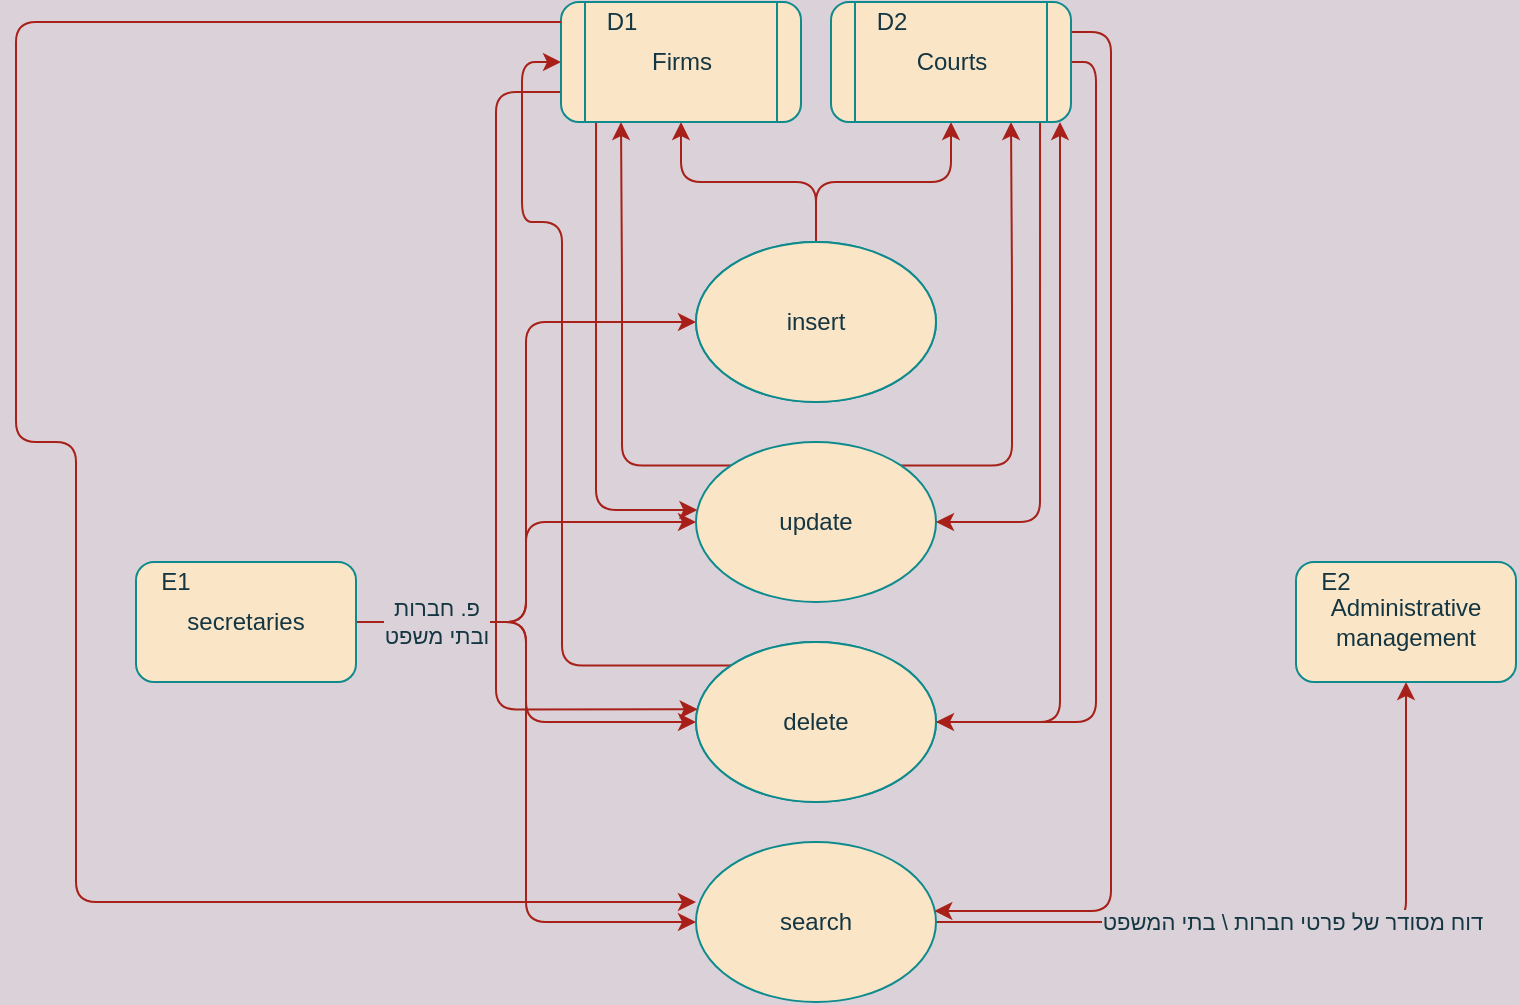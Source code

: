 <mxfile version="14.6.3" type="github">
  <diagram id="aB-qNkzMW7ibg7PPPqlh" name="Page-1">
    <mxGraphModel dx="2035" dy="638" grid="1" gridSize="10" guides="1" tooltips="1" connect="1" arrows="1" fold="1" page="1" pageScale="1" pageWidth="850" pageHeight="1100" background="#DAD2D8" math="0" shadow="0">
      <root>
        <mxCell id="0" />
        <mxCell id="1" parent="0" />
        <mxCell id="MYivDXs3zHwca2FO3UNz-21" style="edgeStyle=orthogonalEdgeStyle;orthogonalLoop=1;jettySize=auto;html=1;entryX=0;entryY=0.5;entryDx=0;entryDy=0;shadow=0;sketch=0;labelBackgroundColor=#DAD2D8;strokeColor=#A8201A;fontColor=#143642;" edge="1" parent="1" source="MYivDXs3zHwca2FO3UNz-1" target="MYivDXs3zHwca2FO3UNz-8">
          <mxGeometry relative="1" as="geometry" />
        </mxCell>
        <mxCell id="MYivDXs3zHwca2FO3UNz-22" style="edgeStyle=orthogonalEdgeStyle;orthogonalLoop=1;jettySize=auto;html=1;exitX=1;exitY=0.5;exitDx=0;exitDy=0;entryX=0;entryY=0.5;entryDx=0;entryDy=0;shadow=0;sketch=0;labelBackgroundColor=#DAD2D8;strokeColor=#A8201A;fontColor=#143642;" edge="1" parent="1" source="MYivDXs3zHwca2FO3UNz-1" target="MYivDXs3zHwca2FO3UNz-9">
          <mxGeometry relative="1" as="geometry" />
        </mxCell>
        <mxCell id="MYivDXs3zHwca2FO3UNz-23" style="edgeStyle=orthogonalEdgeStyle;orthogonalLoop=1;jettySize=auto;html=1;exitX=1;exitY=0.5;exitDx=0;exitDy=0;entryX=0;entryY=0.5;entryDx=0;entryDy=0;shadow=0;sketch=0;labelBackgroundColor=#DAD2D8;strokeColor=#A8201A;fontColor=#143642;" edge="1" parent="1" source="MYivDXs3zHwca2FO3UNz-1" target="MYivDXs3zHwca2FO3UNz-11">
          <mxGeometry relative="1" as="geometry" />
        </mxCell>
        <mxCell id="MYivDXs3zHwca2FO3UNz-24" value="פ. חברות&lt;br&gt;ובתי משפט" style="edgeStyle=orthogonalEdgeStyle;orthogonalLoop=1;jettySize=auto;html=1;exitX=1;exitY=0.5;exitDx=0;exitDy=0;entryX=0;entryY=0.5;entryDx=0;entryDy=0;shadow=0;sketch=0;labelBackgroundColor=#DAD2D8;strokeColor=#A8201A;fontColor=#143642;" edge="1" parent="1" source="MYivDXs3zHwca2FO3UNz-1" target="MYivDXs3zHwca2FO3UNz-12">
          <mxGeometry x="-0.75" relative="1" as="geometry">
            <mxPoint as="offset" />
          </mxGeometry>
        </mxCell>
        <mxCell id="MYivDXs3zHwca2FO3UNz-1" value="secretaries" style="whiteSpace=wrap;html=1;shadow=0;sketch=0;rounded=1;fillColor=#FAE5C7;strokeColor=#0F8B8D;fontColor=#143642;" vertex="1" parent="1">
          <mxGeometry x="-750" y="300" width="110" height="60" as="geometry" />
        </mxCell>
        <mxCell id="MYivDXs3zHwca2FO3UNz-2" value="E1" style="text;html=1;align=center;verticalAlign=middle;whiteSpace=wrap;shadow=0;sketch=0;rounded=1;fontColor=#143642;" vertex="1" parent="1">
          <mxGeometry x="-750" y="300" width="40" height="20" as="geometry" />
        </mxCell>
        <mxCell id="MYivDXs3zHwca2FO3UNz-3" value="insert" style="ellipse;whiteSpace=wrap;html=1;shadow=0;sketch=0;rounded=1;fillColor=#FAE5C7;strokeColor=#0F8B8D;fontColor=#143642;" vertex="1" parent="1">
          <mxGeometry x="-470" y="140" width="120" height="80" as="geometry" />
        </mxCell>
        <mxCell id="MYivDXs3zHwca2FO3UNz-25" style="edgeStyle=orthogonalEdgeStyle;orthogonalLoop=1;jettySize=auto;html=1;entryX=0.5;entryY=1;entryDx=0;entryDy=0;shadow=0;sketch=0;labelBackgroundColor=#DAD2D8;strokeColor=#A8201A;fontColor=#143642;" edge="1" parent="1" source="MYivDXs3zHwca2FO3UNz-8" target="MYivDXs3zHwca2FO3UNz-14">
          <mxGeometry relative="1" as="geometry" />
        </mxCell>
        <mxCell id="MYivDXs3zHwca2FO3UNz-26" style="edgeStyle=orthogonalEdgeStyle;orthogonalLoop=1;jettySize=auto;html=1;entryX=0.5;entryY=1;entryDx=0;entryDy=0;shadow=0;sketch=0;labelBackgroundColor=#DAD2D8;strokeColor=#A8201A;fontColor=#143642;" edge="1" parent="1" source="MYivDXs3zHwca2FO3UNz-8" target="MYivDXs3zHwca2FO3UNz-16">
          <mxGeometry relative="1" as="geometry" />
        </mxCell>
        <mxCell id="MYivDXs3zHwca2FO3UNz-8" value="insert" style="ellipse;whiteSpace=wrap;html=1;shadow=0;sketch=0;rounded=1;fillColor=#FAE5C7;strokeColor=#0F8B8D;fontColor=#143642;" vertex="1" parent="1">
          <mxGeometry x="-470" y="140" width="120" height="80" as="geometry" />
        </mxCell>
        <mxCell id="MYivDXs3zHwca2FO3UNz-27" style="edgeStyle=orthogonalEdgeStyle;orthogonalLoop=1;jettySize=auto;html=1;exitX=0;exitY=0;exitDx=0;exitDy=0;entryX=0.25;entryY=1;entryDx=0;entryDy=0;shadow=0;sketch=0;labelBackgroundColor=#DAD2D8;strokeColor=#A8201A;fontColor=#143642;" edge="1" parent="1" source="MYivDXs3zHwca2FO3UNz-9" target="MYivDXs3zHwca2FO3UNz-14">
          <mxGeometry relative="1" as="geometry">
            <mxPoint x="-500" y="90" as="targetPoint" />
            <Array as="points">
              <mxPoint x="-507" y="252" />
              <mxPoint x="-507" y="160" />
            </Array>
          </mxGeometry>
        </mxCell>
        <mxCell id="MYivDXs3zHwca2FO3UNz-28" style="edgeStyle=orthogonalEdgeStyle;orthogonalLoop=1;jettySize=auto;html=1;exitX=1;exitY=0;exitDx=0;exitDy=0;entryX=0.75;entryY=1;entryDx=0;entryDy=0;shadow=0;sketch=0;labelBackgroundColor=#DAD2D8;strokeColor=#A8201A;fontColor=#143642;" edge="1" parent="1" source="MYivDXs3zHwca2FO3UNz-9" target="MYivDXs3zHwca2FO3UNz-16">
          <mxGeometry relative="1" as="geometry">
            <Array as="points">
              <mxPoint x="-312" y="252" />
              <mxPoint x="-312" y="160" />
            </Array>
          </mxGeometry>
        </mxCell>
        <mxCell id="MYivDXs3zHwca2FO3UNz-9" value="update" style="ellipse;whiteSpace=wrap;html=1;shadow=0;sketch=0;rounded=1;fillColor=#FAE5C7;strokeColor=#0F8B8D;fontColor=#143642;" vertex="1" parent="1">
          <mxGeometry x="-470" y="240" width="120" height="80" as="geometry" />
        </mxCell>
        <mxCell id="MYivDXs3zHwca2FO3UNz-10" value="insert" style="ellipse;whiteSpace=wrap;html=1;shadow=0;sketch=0;rounded=1;fillColor=#FAE5C7;strokeColor=#0F8B8D;fontColor=#143642;" vertex="1" parent="1">
          <mxGeometry x="-470" y="340" width="120" height="80" as="geometry" />
        </mxCell>
        <mxCell id="MYivDXs3zHwca2FO3UNz-31" style="edgeStyle=orthogonalEdgeStyle;orthogonalLoop=1;jettySize=auto;html=1;shadow=0;sketch=0;labelBackgroundColor=#DAD2D8;strokeColor=#A8201A;fontColor=#143642;" edge="1" parent="1" source="MYivDXs3zHwca2FO3UNz-11" target="MYivDXs3zHwca2FO3UNz-16">
          <mxGeometry relative="1" as="geometry">
            <Array as="points">
              <mxPoint x="-288" y="380" />
            </Array>
          </mxGeometry>
        </mxCell>
        <mxCell id="MYivDXs3zHwca2FO3UNz-32" style="edgeStyle=orthogonalEdgeStyle;orthogonalLoop=1;jettySize=auto;html=1;exitX=0;exitY=0;exitDx=0;exitDy=0;entryX=0;entryY=0.5;entryDx=0;entryDy=0;shadow=0;sketch=0;labelBackgroundColor=#DAD2D8;strokeColor=#A8201A;fontColor=#143642;" edge="1" parent="1" source="MYivDXs3zHwca2FO3UNz-11" target="MYivDXs3zHwca2FO3UNz-14">
          <mxGeometry relative="1" as="geometry">
            <Array as="points">
              <mxPoint x="-537" y="352" />
              <mxPoint x="-537" y="130" />
              <mxPoint x="-557" y="130" />
              <mxPoint x="-557" y="50" />
            </Array>
          </mxGeometry>
        </mxCell>
        <mxCell id="MYivDXs3zHwca2FO3UNz-11" value="delete" style="ellipse;whiteSpace=wrap;html=1;shadow=0;sketch=0;rounded=1;fillColor=#FAE5C7;strokeColor=#0F8B8D;fontColor=#143642;" vertex="1" parent="1">
          <mxGeometry x="-470" y="340" width="120" height="80" as="geometry" />
        </mxCell>
        <mxCell id="MYivDXs3zHwca2FO3UNz-38" value="דוח מסודר של פרטי חברות \ בתי המשפט" style="edgeStyle=orthogonalEdgeStyle;orthogonalLoop=1;jettySize=auto;html=1;entryX=0.5;entryY=1;entryDx=0;entryDy=0;shadow=0;sketch=0;labelBackgroundColor=#DAD2D8;strokeColor=#A8201A;fontColor=#143642;" edge="1" parent="1" source="MYivDXs3zHwca2FO3UNz-12" target="MYivDXs3zHwca2FO3UNz-19">
          <mxGeometry relative="1" as="geometry" />
        </mxCell>
        <mxCell id="MYivDXs3zHwca2FO3UNz-12" value="search" style="ellipse;whiteSpace=wrap;html=1;shadow=0;sketch=0;rounded=1;fillColor=#FAE5C7;strokeColor=#0F8B8D;fontColor=#143642;" vertex="1" parent="1">
          <mxGeometry x="-470" y="440" width="120" height="80" as="geometry" />
        </mxCell>
        <mxCell id="MYivDXs3zHwca2FO3UNz-30" style="edgeStyle=orthogonalEdgeStyle;orthogonalLoop=1;jettySize=auto;html=1;exitX=0.146;exitY=1;exitDx=0;exitDy=0;exitPerimeter=0;shadow=0;sketch=0;labelBackgroundColor=#DAD2D8;strokeColor=#A8201A;fontColor=#143642;" edge="1" parent="1" source="MYivDXs3zHwca2FO3UNz-14" target="MYivDXs3zHwca2FO3UNz-9">
          <mxGeometry relative="1" as="geometry">
            <Array as="points">
              <mxPoint x="-520" y="274" />
            </Array>
          </mxGeometry>
        </mxCell>
        <mxCell id="MYivDXs3zHwca2FO3UNz-35" style="edgeStyle=orthogonalEdgeStyle;orthogonalLoop=1;jettySize=auto;html=1;exitX=0;exitY=0.75;exitDx=0;exitDy=0;entryX=0.007;entryY=0.421;entryDx=0;entryDy=0;entryPerimeter=0;shadow=0;sketch=0;labelBackgroundColor=#DAD2D8;strokeColor=#A8201A;fontColor=#143642;" edge="1" parent="1" source="MYivDXs3zHwca2FO3UNz-14" target="MYivDXs3zHwca2FO3UNz-11">
          <mxGeometry relative="1" as="geometry">
            <Array as="points">
              <mxPoint x="-570" y="65" />
              <mxPoint x="-570" y="374" />
            </Array>
          </mxGeometry>
        </mxCell>
        <mxCell id="MYivDXs3zHwca2FO3UNz-14" value="Firms" style="shape=process;whiteSpace=wrap;html=1;backgroundOutline=1;shadow=0;sketch=0;rounded=1;fillColor=#FAE5C7;strokeColor=#0F8B8D;fontColor=#143642;" vertex="1" parent="1">
          <mxGeometry x="-537.5" y="20" width="120" height="60" as="geometry" />
        </mxCell>
        <mxCell id="MYivDXs3zHwca2FO3UNz-37" style="edgeStyle=orthogonalEdgeStyle;orthogonalLoop=1;jettySize=auto;html=1;entryX=0;entryY=0.375;entryDx=0;entryDy=0;entryPerimeter=0;shadow=0;sketch=0;labelBackgroundColor=#DAD2D8;strokeColor=#A8201A;fontColor=#143642;" edge="1" parent="1" source="MYivDXs3zHwca2FO3UNz-15" target="MYivDXs3zHwca2FO3UNz-12">
          <mxGeometry relative="1" as="geometry">
            <Array as="points">
              <mxPoint x="-810" y="30" />
              <mxPoint x="-810" y="240" />
              <mxPoint x="-780" y="240" />
              <mxPoint x="-780" y="470" />
            </Array>
          </mxGeometry>
        </mxCell>
        <mxCell id="MYivDXs3zHwca2FO3UNz-15" value="D1" style="text;html=1;align=center;verticalAlign=middle;whiteSpace=wrap;shadow=0;sketch=0;rounded=1;fontColor=#143642;" vertex="1" parent="1">
          <mxGeometry x="-537.5" y="20" width="60" height="20" as="geometry" />
        </mxCell>
        <mxCell id="MYivDXs3zHwca2FO3UNz-29" style="edgeStyle=orthogonalEdgeStyle;orthogonalLoop=1;jettySize=auto;html=1;exitX=0.871;exitY=0.983;exitDx=0;exitDy=0;entryX=1;entryY=0.5;entryDx=0;entryDy=0;exitPerimeter=0;shadow=0;sketch=0;labelBackgroundColor=#DAD2D8;strokeColor=#A8201A;fontColor=#143642;" edge="1" parent="1" source="MYivDXs3zHwca2FO3UNz-16" target="MYivDXs3zHwca2FO3UNz-9">
          <mxGeometry relative="1" as="geometry" />
        </mxCell>
        <mxCell id="MYivDXs3zHwca2FO3UNz-34" style="edgeStyle=orthogonalEdgeStyle;orthogonalLoop=1;jettySize=auto;html=1;entryX=1;entryY=0.5;entryDx=0;entryDy=0;shadow=0;sketch=0;labelBackgroundColor=#DAD2D8;strokeColor=#A8201A;fontColor=#143642;" edge="1" parent="1" source="MYivDXs3zHwca2FO3UNz-16" target="MYivDXs3zHwca2FO3UNz-11">
          <mxGeometry relative="1" as="geometry">
            <Array as="points">
              <mxPoint x="-270" y="50" />
              <mxPoint x="-270" y="380" />
            </Array>
          </mxGeometry>
        </mxCell>
        <mxCell id="MYivDXs3zHwca2FO3UNz-36" style="edgeStyle=orthogonalEdgeStyle;orthogonalLoop=1;jettySize=auto;html=1;exitX=1;exitY=0.25;exitDx=0;exitDy=0;entryX=0.993;entryY=0.431;entryDx=0;entryDy=0;entryPerimeter=0;shadow=0;sketch=0;labelBackgroundColor=#DAD2D8;strokeColor=#A8201A;fontColor=#143642;" edge="1" parent="1" source="MYivDXs3zHwca2FO3UNz-16" target="MYivDXs3zHwca2FO3UNz-12">
          <mxGeometry relative="1" as="geometry" />
        </mxCell>
        <mxCell id="MYivDXs3zHwca2FO3UNz-16" value="Courts" style="shape=process;whiteSpace=wrap;html=1;backgroundOutline=1;shadow=0;sketch=0;rounded=1;fillColor=#FAE5C7;strokeColor=#0F8B8D;fontColor=#143642;" vertex="1" parent="1">
          <mxGeometry x="-402.5" y="20" width="120" height="60" as="geometry" />
        </mxCell>
        <mxCell id="MYivDXs3zHwca2FO3UNz-17" value="D2" style="text;html=1;align=center;verticalAlign=middle;whiteSpace=wrap;shadow=0;sketch=0;rounded=1;fontColor=#143642;" vertex="1" parent="1">
          <mxGeometry x="-402.5" y="20" width="60" height="20" as="geometry" />
        </mxCell>
        <mxCell id="MYivDXs3zHwca2FO3UNz-19" value="Administrative&lt;br&gt;management" style="whiteSpace=wrap;html=1;shadow=0;sketch=0;rounded=1;fillColor=#FAE5C7;strokeColor=#0F8B8D;fontColor=#143642;" vertex="1" parent="1">
          <mxGeometry x="-170" y="300" width="110" height="60" as="geometry" />
        </mxCell>
        <mxCell id="MYivDXs3zHwca2FO3UNz-20" value="E2" style="text;html=1;align=center;verticalAlign=middle;whiteSpace=wrap;shadow=0;sketch=0;rounded=1;fontColor=#143642;" vertex="1" parent="1">
          <mxGeometry x="-170" y="300" width="40" height="20" as="geometry" />
        </mxCell>
      </root>
    </mxGraphModel>
  </diagram>
</mxfile>
